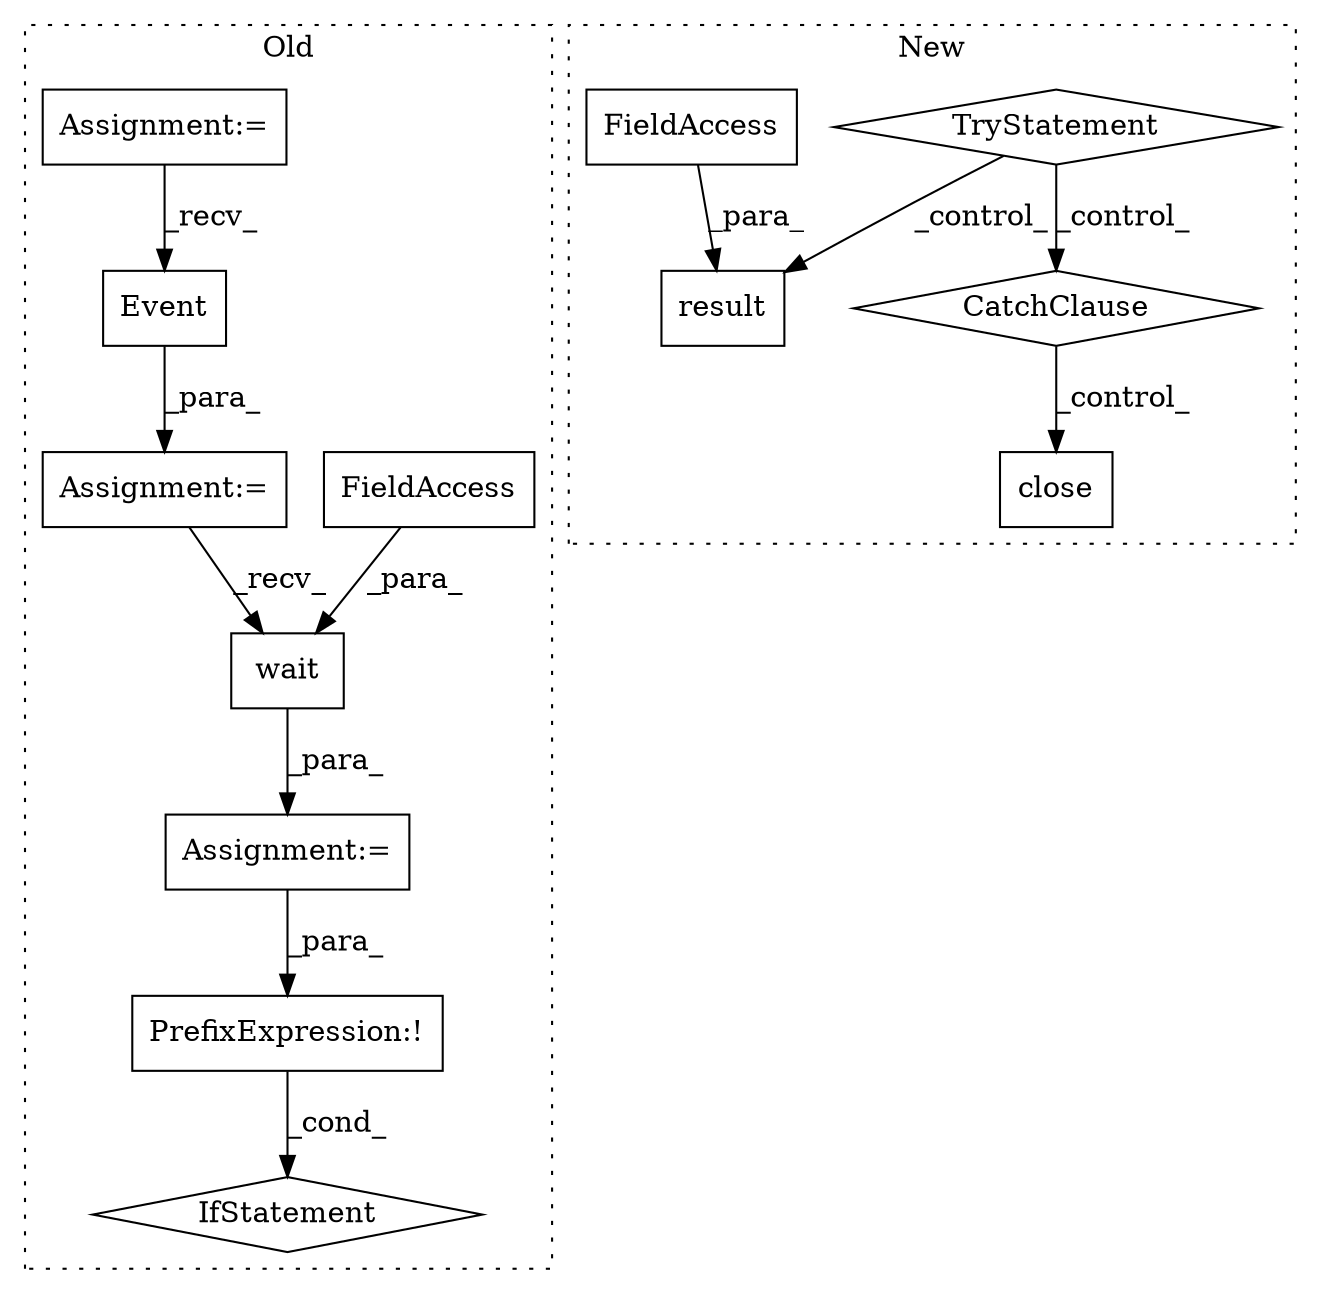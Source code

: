 digraph G {
subgraph cluster0 {
1 [label="Event" a="32" s="4406" l="7" shape="box"];
3 [label="PrefixExpression:!" a="38" s="5923" l="1" shape="box"];
4 [label="wait" a="32" s="5900,5912" l="5,1" shape="box"];
6 [label="FieldAccess" a="22" s="5905" l="7" shape="box"];
8 [label="IfStatement" a="25" s="5919,5932" l="4,2" shape="diamond"];
10 [label="Assignment:=" a="7" s="4395" l="1" shape="box"];
12 [label="Assignment:=" a="7" s="5890" l="1" shape="box"];
13 [label="Assignment:=" a="7" s="3534" l="9" shape="box"];
label = "Old";
style="dotted";
}
subgraph cluster1 {
2 [label="result" a="32" s="5315,5329" l="7,1" shape="box"];
5 [label="TryStatement" a="54" s="5290" l="4" shape="diamond"];
7 [label="FieldAccess" a="22" s="5322" l="7" shape="box"];
9 [label="CatchClause" a="12" s="5339,5374" l="11,2" shape="diamond"];
11 [label="close" a="32" s="5533" l="7" shape="box"];
label = "New";
style="dotted";
}
1 -> 10 [label="_para_"];
3 -> 8 [label="_cond_"];
4 -> 12 [label="_para_"];
5 -> 2 [label="_control_"];
5 -> 9 [label="_control_"];
6 -> 4 [label="_para_"];
7 -> 2 [label="_para_"];
9 -> 11 [label="_control_"];
10 -> 4 [label="_recv_"];
12 -> 3 [label="_para_"];
13 -> 1 [label="_recv_"];
}